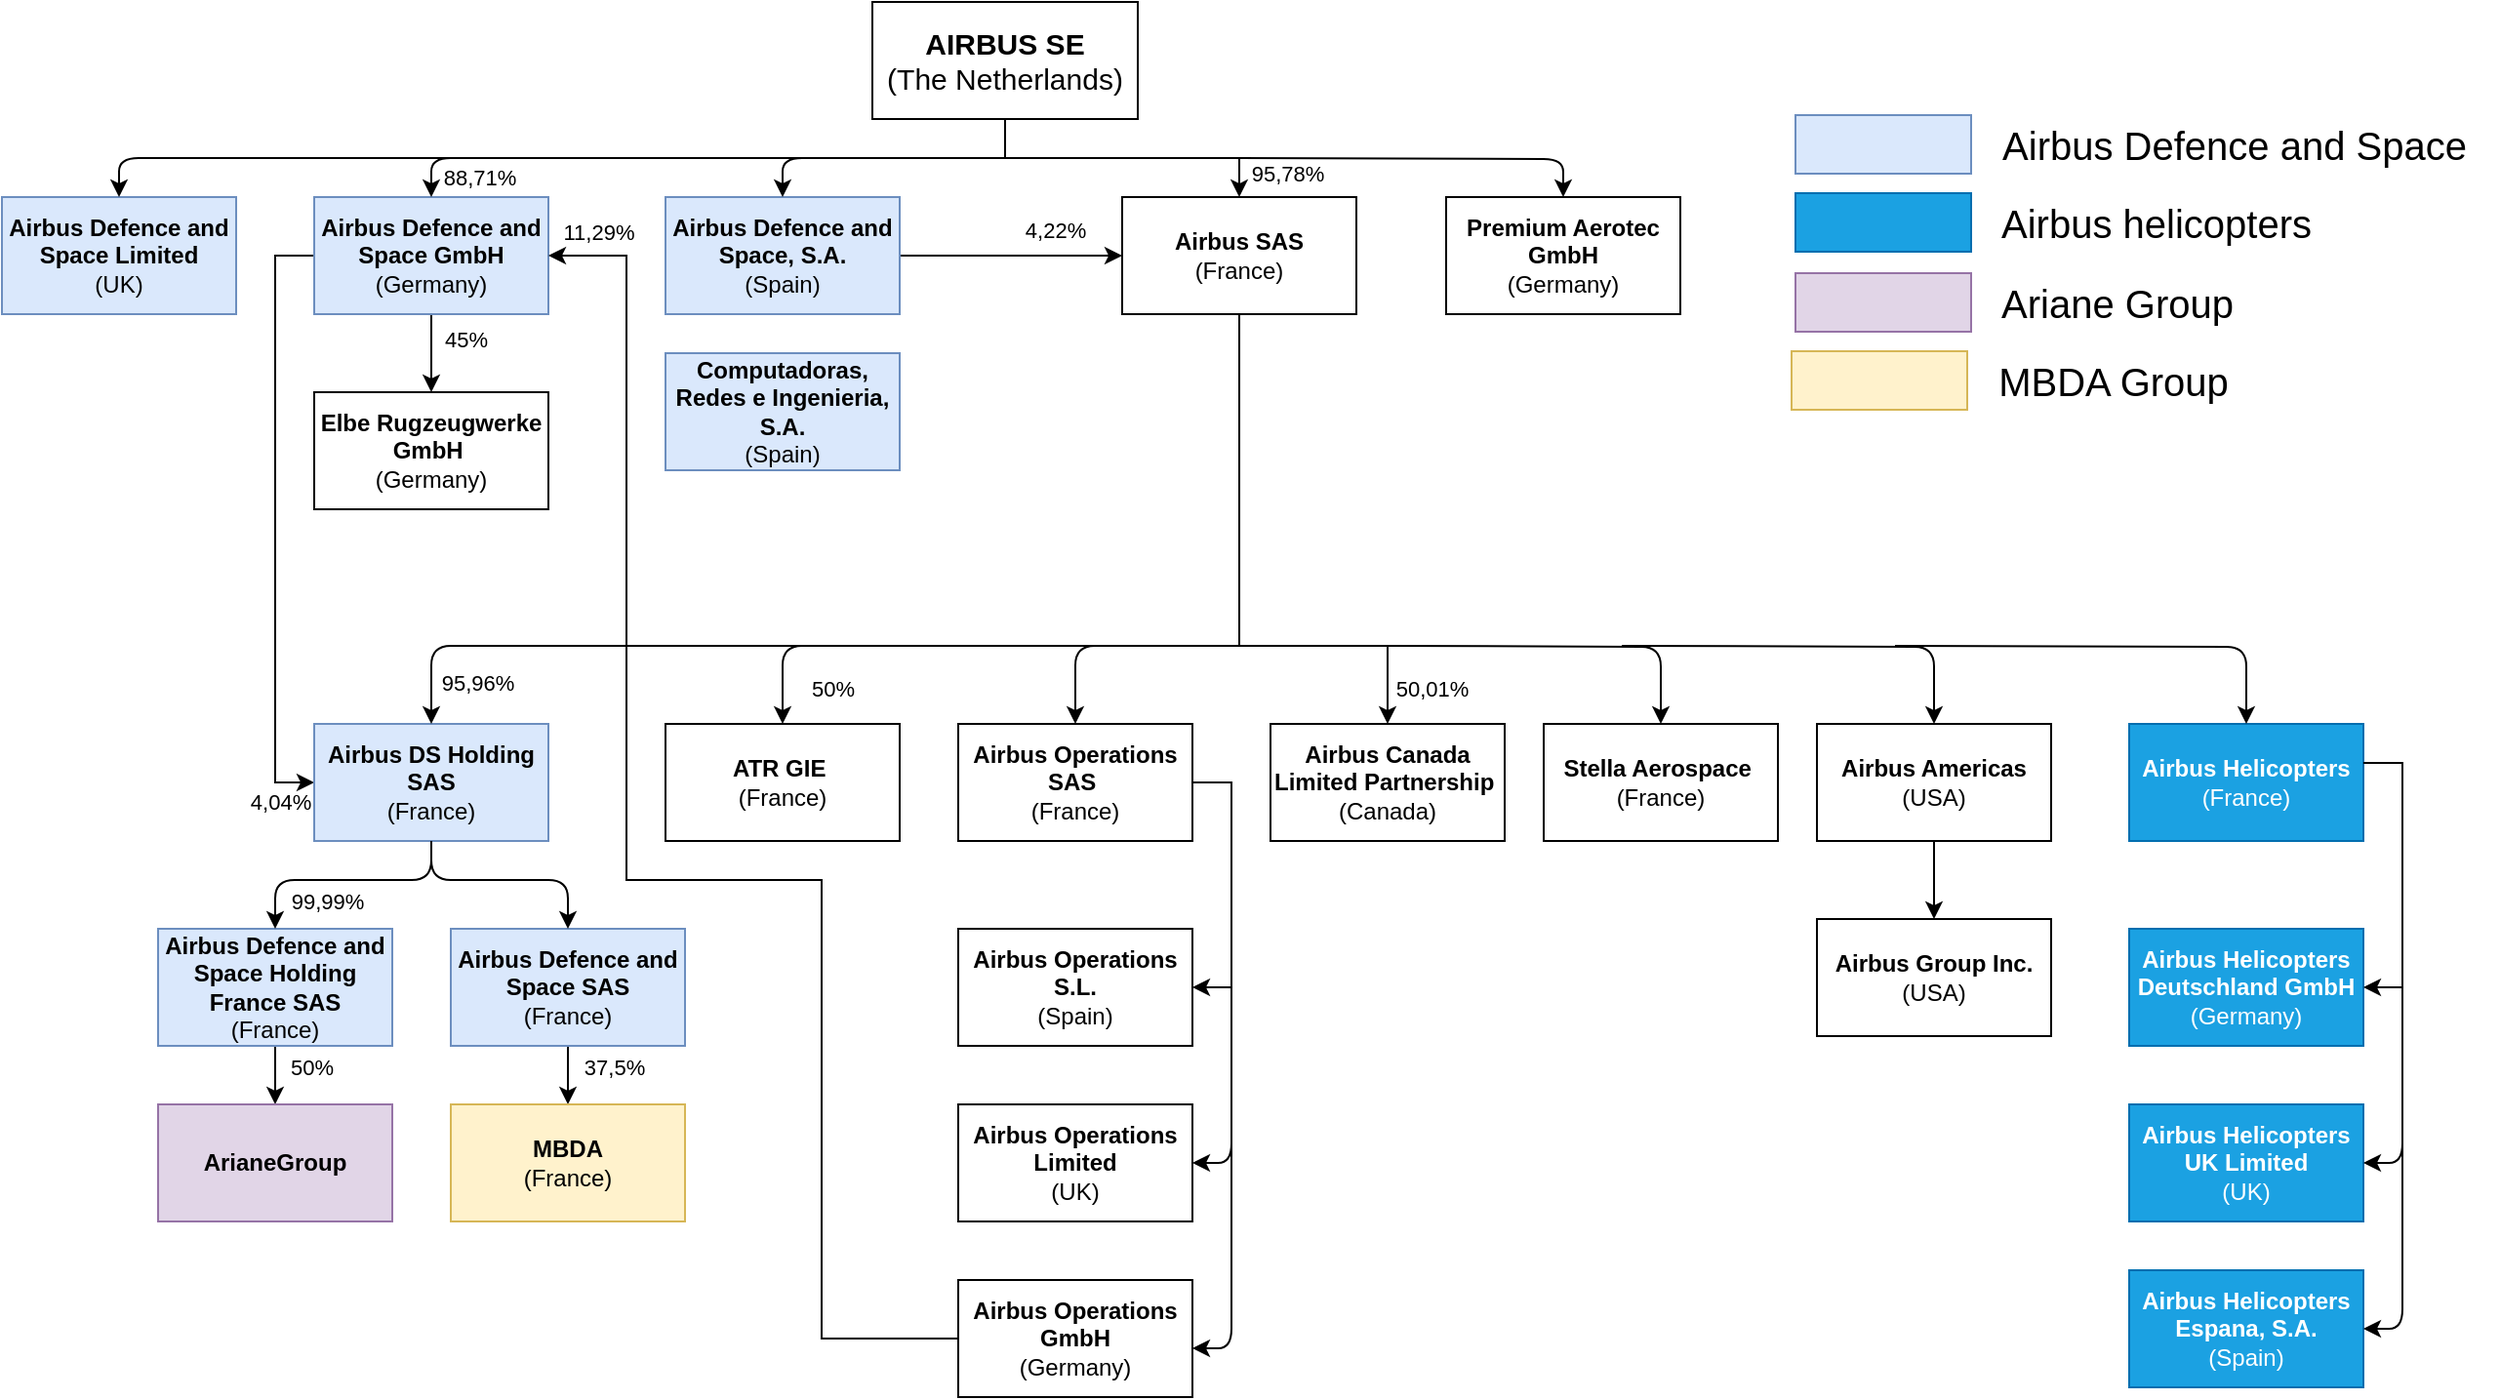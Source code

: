 <mxfile version="14.1.8" type="device"><diagram id="5Kwpd2ZxlTYs0jqc-pbm" name="Page-1"><mxGraphModel dx="5343" dy="1008" grid="1" gridSize="1" guides="1" tooltips="1" connect="1" arrows="1" fold="1" page="1" pageScale="1" pageWidth="3300" pageHeight="4681" math="0" shadow="0"><root><mxCell id="0"/><mxCell id="1" parent="0"/><mxCell id="q-d5-D-lqGjM_qbCu-eU-24" style="edgeStyle=orthogonalEdgeStyle;rounded=0;orthogonalLoop=1;jettySize=auto;html=1;" edge="1" parent="1" source="q-d5-D-lqGjM_qbCu-eU-1" target="q-d5-D-lqGjM_qbCu-eU-2"><mxGeometry relative="1" as="geometry"><mxPoint x="680" y="160" as="sourcePoint"/><Array as="points"><mxPoint x="414" y="160"/><mxPoint x="534" y="160"/></Array></mxGeometry></mxCell><mxCell id="q-d5-D-lqGjM_qbCu-eU-1" value="&lt;font style=&quot;font-size: 15px&quot;&gt;&lt;b&gt;AIRBUS SE&lt;br&gt;&lt;/b&gt;(The Netherlands)&lt;/font&gt;" style="rounded=0;whiteSpace=wrap;html=1;" vertex="1" parent="1"><mxGeometry x="346" y="80" width="136" height="60" as="geometry"/></mxCell><mxCell id="q-d5-D-lqGjM_qbCu-eU-52" style="edgeStyle=orthogonalEdgeStyle;rounded=0;orthogonalLoop=1;jettySize=auto;html=1;entryX=0.5;entryY=0;entryDx=0;entryDy=0;" edge="1" parent="1" source="q-d5-D-lqGjM_qbCu-eU-2" target="q-d5-D-lqGjM_qbCu-eU-12"><mxGeometry relative="1" as="geometry"><Array as="points"><mxPoint x="534" y="410"/><mxPoint x="610" y="410"/></Array></mxGeometry></mxCell><mxCell id="q-d5-D-lqGjM_qbCu-eU-2" value="&lt;b&gt;Airbus SAS&lt;br&gt;&lt;/b&gt;(France)" style="rounded=0;whiteSpace=wrap;html=1;" vertex="1" parent="1"><mxGeometry x="474" y="180" width="120" height="60" as="geometry"/></mxCell><mxCell id="q-d5-D-lqGjM_qbCu-eU-3" value="&lt;b&gt;Premium Aerotec GmbH&lt;br&gt;&lt;/b&gt;(Germany)" style="rounded=0;whiteSpace=wrap;html=1;" vertex="1" parent="1"><mxGeometry x="640" y="180" width="120" height="60" as="geometry"/></mxCell><mxCell id="q-d5-D-lqGjM_qbCu-eU-31" style="edgeStyle=orthogonalEdgeStyle;rounded=0;orthogonalLoop=1;jettySize=auto;html=1;" edge="1" parent="1" source="q-d5-D-lqGjM_qbCu-eU-4" target="q-d5-D-lqGjM_qbCu-eU-2"><mxGeometry relative="1" as="geometry"/></mxCell><mxCell id="q-d5-D-lqGjM_qbCu-eU-4" value="&lt;b&gt;Airbus Defence and Space, S.A.&lt;br&gt;&lt;/b&gt;(Spain)&lt;span style=&quot;color: rgba(0 , 0 , 0 , 0) ; font-family: monospace ; font-size: 0px&quot;&gt;%3CmxGraphModel%3E%3Croot%3E%3CmxCell%20id%3D%220%22%2F%3E%3CmxCell%20id%3D%221%22%20parent%3D%220%22%2F%3E%3CmxCell%20id%3D%222%22%20value%3D%22%26lt%3Bb%26gt%3BAirbus%20SAS%26lt%3Bbr%26gt%3B%26lt%3B%2Fb%26gt%3B(France)%22%20style%3D%22rounded%3D0%3BwhiteSpace%3Dwrap%3Bhtml%3D1%3B%22%20vertex%3D%221%22%20parent%3D%221%22%3E%3CmxGeometry%20x%3D%22474%22%20y%3D%22180%22%20width%3D%22120%22%20height%3D%2260%22%20as%3D%22geometry%22%2F%3E%3C%2FmxCell%3E%3C%2Froot%3E%3C%2FmxGraphModel%3E&lt;/span&gt;" style="rounded=0;whiteSpace=wrap;html=1;fillColor=#dae8fc;strokeColor=#6c8ebf;" vertex="1" parent="1"><mxGeometry x="240" y="180" width="120" height="60" as="geometry"/></mxCell><mxCell id="q-d5-D-lqGjM_qbCu-eU-29" style="edgeStyle=orthogonalEdgeStyle;rounded=0;orthogonalLoop=1;jettySize=auto;html=1;" edge="1" parent="1" source="q-d5-D-lqGjM_qbCu-eU-5" target="q-d5-D-lqGjM_qbCu-eU-8"><mxGeometry relative="1" as="geometry"/></mxCell><mxCell id="q-d5-D-lqGjM_qbCu-eU-30" style="edgeStyle=orthogonalEdgeStyle;rounded=0;orthogonalLoop=1;jettySize=auto;html=1;entryX=0;entryY=0.5;entryDx=0;entryDy=0;" edge="1" parent="1" source="q-d5-D-lqGjM_qbCu-eU-5" target="q-d5-D-lqGjM_qbCu-eU-9"><mxGeometry relative="1" as="geometry"><Array as="points"><mxPoint x="40" y="210"/><mxPoint x="40" y="480"/></Array></mxGeometry></mxCell><mxCell id="q-d5-D-lqGjM_qbCu-eU-5" value="&lt;b&gt;Airbus Defence and Space GmbH&lt;br&gt;&lt;/b&gt;(Germany)&lt;span style=&quot;color: rgba(0 , 0 , 0 , 0) ; font-family: monospace ; font-size: 0px&quot;&gt;%3CmxGraphModel%3E%3Croot%3E%3CmxCell%20id%3D%220%22%2F%3E%3CmxCell%20id%3D%221%22%20parent%3D%220%22%2F%3E%3CmxCell%20id%3D%222%22%20value%3D%22%26lt%3Bb%26gt%3BAirbus%20SAS%26lt%3Bbr%26gt%3B%26lt%3B%2Fb%26gt%3B(France)%22%20style%3D%22rounded%3D0%3BwhiteSpace%3Dwrap%3Bhtml%3D1%3B%22%20vertex%3D%221%22%20parent%3D%221%22%3E%3CmxGeometry%20x%3D%22474%22%20y%3D%22180%22%20width%3D%22120%22%20height%3D%2260%22%20as%3D%22geometry%22%2F%3E%3C%2FmxCell%3E%3C%2Froot%3E%3C%2FmxGraphModel%3E&lt;/span&gt;" style="rounded=0;whiteSpace=wrap;html=1;fillColor=#dae8fc;strokeColor=#6c8ebf;" vertex="1" parent="1"><mxGeometry x="60" y="180" width="120" height="60" as="geometry"/></mxCell><mxCell id="q-d5-D-lqGjM_qbCu-eU-6" value="&lt;b&gt;Computadoras, Redes e Ingenieria, S.A.&lt;br&gt;&lt;/b&gt;(Spain)&lt;span style=&quot;color: rgba(0 , 0 , 0 , 0) ; font-family: monospace ; font-size: 0px&quot;&gt;%3CmxGraphModel%3E%3Croot%3E%3CmxCell%20id%3D%220%22%2F%3E%3CmxCell%20id%3D%221%22%20parent%3D%220%22%2F%3E%3CmxCell%20id%3D%222%22%20value%3D%22%26lt%3Bb%26gt%3BAirbus%20SAS%26lt%3Bbr%26gt%3B%26lt%3B%2Fb%26gt%3B(France)%22%20style%3D%22rounded%3D0%3BwhiteSpace%3Dwrap%3Bhtml%3D1%3B%22%20vertex%3D%221%22%20parent%3D%221%22%3E%3CmxGeometry%20x%3D%22474%22%20y%3D%22180%22%20width%3D%22120%22%20height%3D%2260%22%20as%3D%22geometry%22%2F%3E%3C%2FmxCell%3E%3C%2Froot%3E%3C%2FmxGraphModel%3E&lt;/span&gt;" style="rounded=0;whiteSpace=wrap;html=1;fillColor=#dae8fc;strokeColor=#6c8ebf;" vertex="1" parent="1"><mxGeometry x="240" y="260" width="120" height="60" as="geometry"/></mxCell><mxCell id="q-d5-D-lqGjM_qbCu-eU-7" value="&lt;b&gt;Airbus Defence and Space Limited&lt;br&gt;&lt;/b&gt;(UK)&lt;span style=&quot;color: rgba(0 , 0 , 0 , 0) ; font-family: monospace ; font-size: 0px&quot;&gt;%3CmxGraphModel%3E%3Croot%3E%3CmxCell%20id%3D%220%22%2F%3E%3CmxCell%20id%3D%221%22%20parent%3D%220%22%2F%3E%3CmxCell%20id%3D%222%22%20value%3D%22%26lt%3Bb%26gt%3BAirbus%20SAS%26lt%3Bbr%26gt%3B%26lt%3B%2Fb%26gt%3B(France)%22%20style%3D%22rounded%3D0%3BwhiteSpace%3Dwrap%3Bhtml%3D1%3B%22%20vertex%3D%221%22%20parent%3D%221%22%3E%3CmxGeometry%20x%3D%22474%22%20y%3D%22180%22%20width%3D%22120%22%20height%3D%2260%22%20as%3D%22geometry%22%2F%3E%3C%2FmxCell%3E%3C%2Froot%3E%3C%2FmxGraphModel%3E&lt;/span&gt;" style="rounded=0;whiteSpace=wrap;html=1;fillColor=#dae8fc;strokeColor=#6c8ebf;" vertex="1" parent="1"><mxGeometry x="-100" y="180" width="120" height="60" as="geometry"/></mxCell><mxCell id="q-d5-D-lqGjM_qbCu-eU-8" value="&lt;b&gt;Elbe Rugzeugwerke GmbH&amp;nbsp;&lt;br&gt;&lt;/b&gt;(Germany)" style="rounded=0;whiteSpace=wrap;html=1;" vertex="1" parent="1"><mxGeometry x="60" y="280" width="120" height="60" as="geometry"/></mxCell><mxCell id="q-d5-D-lqGjM_qbCu-eU-9" value="&lt;b&gt;Airbus DS Holding SAS&lt;br&gt;&lt;/b&gt;(France)&lt;span style=&quot;color: rgba(0 , 0 , 0 , 0) ; font-family: monospace ; font-size: 0px&quot;&gt;%3CmxGraphModel%3E%3Croot%3E%3CmxCell%20id%3D%220%22%2F%3E%3CmxCell%20id%3D%221%22%20parent%3D%220%22%2F%3E%3CmxCell%20id%3D%222%22%20value%3D%22%26lt%3Bb%26gt%3BAirbus%20SAS%26lt%3Bbr%26gt%3B%26lt%3B%2Fb%26gt%3B(France)%22%20style%3D%22rounded%3D0%3BwhiteSpace%3Dwrap%3Bhtml%3D1%3B%22%20vertex%3D%221%22%20parent%3D%221%22%3E%3CmxGeometry%20x%3D%22474%22%20y%3D%22180%22%20width%3D%22120%22%20height%3D%2260%22%20as%3D%22geometry%22%2F%3E%3C%2FmxCell%3E%3C%2Froot%3E%3C%2FmxGraphModel%3E&lt;/span&gt;" style="rounded=0;whiteSpace=wrap;html=1;fillColor=#dae8fc;strokeColor=#6c8ebf;" vertex="1" parent="1"><mxGeometry x="60" y="450" width="120" height="60" as="geometry"/></mxCell><mxCell id="q-d5-D-lqGjM_qbCu-eU-10" value="&lt;b&gt;ATR GIE&amp;nbsp;&lt;br&gt;&lt;/b&gt;(France)" style="rounded=0;whiteSpace=wrap;html=1;" vertex="1" parent="1"><mxGeometry x="240" y="450" width="120" height="60" as="geometry"/></mxCell><mxCell id="q-d5-D-lqGjM_qbCu-eU-39" style="edgeStyle=orthogonalEdgeStyle;rounded=0;orthogonalLoop=1;jettySize=auto;html=1;" edge="1" parent="1" source="q-d5-D-lqGjM_qbCu-eU-11" target="q-d5-D-lqGjM_qbCu-eU-36"><mxGeometry relative="1" as="geometry"><Array as="points"><mxPoint x="530" y="480"/><mxPoint x="530" y="585"/></Array></mxGeometry></mxCell><mxCell id="q-d5-D-lqGjM_qbCu-eU-11" value="&lt;b&gt;Airbus Operations SAS&amp;nbsp;&lt;br&gt;&lt;/b&gt;(France)" style="rounded=0;whiteSpace=wrap;html=1;" vertex="1" parent="1"><mxGeometry x="390" y="450" width="120" height="60" as="geometry"/></mxCell><mxCell id="q-d5-D-lqGjM_qbCu-eU-12" value="&lt;b&gt;Airbus Canada Limited Partnership&amp;nbsp;&lt;br&gt;&lt;/b&gt;(Canada)" style="rounded=0;whiteSpace=wrap;html=1;" vertex="1" parent="1"><mxGeometry x="550" y="450" width="120" height="60" as="geometry"/></mxCell><mxCell id="q-d5-D-lqGjM_qbCu-eU-13" value="&lt;b&gt;Stella Aerospace&amp;nbsp;&lt;br&gt;&lt;/b&gt;(France)" style="rounded=0;whiteSpace=wrap;html=1;" vertex="1" parent="1"><mxGeometry x="690" y="450" width="120" height="60" as="geometry"/></mxCell><mxCell id="q-d5-D-lqGjM_qbCu-eU-46" style="edgeStyle=orthogonalEdgeStyle;rounded=0;orthogonalLoop=1;jettySize=auto;html=1;" edge="1" parent="1" source="q-d5-D-lqGjM_qbCu-eU-14" target="q-d5-D-lqGjM_qbCu-eU-15"><mxGeometry relative="1" as="geometry"/></mxCell><mxCell id="q-d5-D-lqGjM_qbCu-eU-14" value="&lt;b&gt;Airbus Americas&lt;br&gt;&lt;/b&gt;(USA)" style="rounded=0;whiteSpace=wrap;html=1;" vertex="1" parent="1"><mxGeometry x="830" y="450" width="120" height="60" as="geometry"/></mxCell><mxCell id="q-d5-D-lqGjM_qbCu-eU-15" value="&lt;b&gt;Airbus Group Inc.&lt;br&gt;&lt;/b&gt;(USA)" style="rounded=0;whiteSpace=wrap;html=1;" vertex="1" parent="1"><mxGeometry x="830" y="550" width="120" height="60" as="geometry"/></mxCell><mxCell id="q-d5-D-lqGjM_qbCu-eU-16" value="&lt;b&gt;Airbus Helicopters&lt;br&gt;&lt;/b&gt;(France)&lt;span style=&quot;color: rgba(0 , 0 , 0 , 0) ; font-family: monospace ; font-size: 0px&quot;&gt;%3CmxGraphModel%3E%3Croot%3E%3CmxCell%20id%3D%220%22%2F%3E%3CmxCell%20id%3D%221%22%20parent%3D%220%22%2F%3E%3CmxCell%20id%3D%222%22%20value%3D%22%26lt%3Bb%26gt%3BAirbus%20SAS%26lt%3Bbr%26gt%3B%26lt%3B%2Fb%26gt%3B(France)%22%20style%3D%22rounded%3D0%3BwhiteSpace%3Dwrap%3Bhtml%3D1%3B%22%20vertex%3D%221%22%20parent%3D%221%22%3E%3CmxGeometry%20x%3D%22474%22%20y%3D%22180%22%20width%3D%22120%22%20height%3D%2260%22%20as%3D%22geometry%22%2F%3E%3C%2FmxCell%3E%3C%2Froot%3E%3C%2FmxGraphModel%3E&lt;/span&gt;" style="rounded=0;whiteSpace=wrap;html=1;fillColor=#1ba1e2;strokeColor=#006EAF;fontColor=#ffffff;" vertex="1" parent="1"><mxGeometry x="990" y="450" width="120" height="60" as="geometry"/></mxCell><mxCell id="q-d5-D-lqGjM_qbCu-eU-17" value="&lt;b&gt;Airbus Helicopters Deutschland GmbH&lt;br&gt;&lt;/b&gt;(Germany)&lt;span style=&quot;color: rgba(0 , 0 , 0 , 0) ; font-family: monospace ; font-size: 0px&quot;&gt;%3CmxGraphModel%3E%3Croot%3E%3CmxCell%20id%3D%220%22%2F%3E%3CmxCell%20id%3D%221%22%20parent%3D%220%22%2F%3E%3CmxCell%20id%3D%222%22%20value%3D%22%26lt%3Bb%26gt%3BAirbus%20SAS%26lt%3Bbr%26gt%3B%26lt%3B%2Fb%26gt%3B(France)%22%20style%3D%22rounded%3D0%3BwhiteSpace%3Dwrap%3Bhtml%3D1%3B%22%20vertex%3D%221%22%20parent%3D%221%22%3E%3CmxGeometry%20x%3D%22474%22%20y%3D%22180%22%20width%3D%22120%22%20height%3D%2260%22%20as%3D%22geometry%22%2F%3E%3C%2FmxCell%3E%3C%2Froot%3E%3C%2FmxGraphModel%3E&lt;/span&gt;" style="rounded=0;whiteSpace=wrap;html=1;fillColor=#1ba1e2;strokeColor=#006EAF;fontColor=#ffffff;" vertex="1" parent="1"><mxGeometry x="990" y="555" width="120" height="60" as="geometry"/></mxCell><mxCell id="q-d5-D-lqGjM_qbCu-eU-18" value="&lt;b&gt;Airbus Helicopters UK Limited&lt;br&gt;&lt;/b&gt;(UK)&lt;span style=&quot;color: rgba(0 , 0 , 0 , 0) ; font-family: monospace ; font-size: 0px&quot;&gt;%3CmxGraphModel%3E%3Croot%3E%3CmxCell%20id%3D%220%22%2F%3E%3CmxCell%20id%3D%221%22%20parent%3D%220%22%2F%3E%3CmxCell%20id%3D%222%22%20value%3D%22%26lt%3Bb%26gt%3BAirbus%20SAS%26lt%3Bbr%26gt%3B%26lt%3B%2Fb%26gt%3B(France)%22%20style%3D%22rounded%3D0%3BwhiteSpace%3Dwrap%3Bhtml%3D1%3B%22%20vertex%3D%221%22%20parent%3D%221%22%3E%3CmxGeometry%20x%3D%22474%22%20y%3D%22180%22%20width%3D%22120%22%20height%3D%2260%22%20as%3D%22geometry%22%2F%3E%3C%2FmxCell%3E%3C%2Froot%3E%3C%2FmxGraphModel%3E&lt;/span&gt;" style="rounded=0;whiteSpace=wrap;html=1;fillColor=#1ba1e2;strokeColor=#006EAF;fontColor=#ffffff;" vertex="1" parent="1"><mxGeometry x="990" y="645" width="120" height="60" as="geometry"/></mxCell><mxCell id="q-d5-D-lqGjM_qbCu-eU-19" value="&lt;b&gt;Airbus Helicopters Espana, S.A.&lt;br&gt;&lt;/b&gt;(Spain)&lt;span style=&quot;color: rgba(0 , 0 , 0 , 0) ; font-family: monospace ; font-size: 0px&quot;&gt;%3CmxGraphModel%3E%3Croot%3E%3CmxCell%20id%3D%220%22%2F%3E%3CmxCell%20id%3D%221%22%20parent%3D%220%22%2F%3E%3CmxCell%20id%3D%222%22%20value%3D%22%26lt%3Bb%26gt%3BAirbus%20SAS%26lt%3Bbr%26gt%3B%26lt%3B%2Fb%26gt%3B(France)%22%20style%3D%22rounded%3D0%3BwhiteSpace%3Dwrap%3Bhtml%3D1%3B%22%20vertex%3D%221%22%20parent%3D%221%22%3E%3CmxGeometry%20x%3D%22474%22%20y%3D%22180%22%20width%3D%22120%22%20height%3D%2260%22%20as%3D%22geometry%22%2F%3E%3C%2FmxCell%3E%3C%2Froot%3E%3C%2FmxGraphModel%3E&lt;/span&gt;" style="rounded=0;whiteSpace=wrap;html=1;fillColor=#1ba1e2;strokeColor=#006EAF;fontColor=#ffffff;" vertex="1" parent="1"><mxGeometry x="990" y="730" width="120" height="60" as="geometry"/></mxCell><mxCell id="q-d5-D-lqGjM_qbCu-eU-34" style="edgeStyle=orthogonalEdgeStyle;rounded=0;orthogonalLoop=1;jettySize=auto;html=1;" edge="1" parent="1" source="q-d5-D-lqGjM_qbCu-eU-20" target="q-d5-D-lqGjM_qbCu-eU-22"><mxGeometry relative="1" as="geometry"/></mxCell><mxCell id="q-d5-D-lqGjM_qbCu-eU-20" value="&lt;b&gt;Airbus Defence and Space Holding France SAS&lt;br&gt;&lt;/b&gt;(France)&lt;span style=&quot;color: rgba(0 , 0 , 0 , 0) ; font-family: monospace ; font-size: 0px&quot;&gt;%3CmxGraphModel%3E%3Croot%3E%3CmxCell%20id%3D%220%22%2F%3E%3CmxCell%20id%3D%221%22%20parent%3D%220%22%2F%3E%3CmxCell%20id%3D%222%22%20value%3D%22%26lt%3Bb%26gt%3BAirbus%20SAS%26lt%3Bbr%26gt%3B%26lt%3B%2Fb%26gt%3B(France)%22%20style%3D%22rounded%3D0%3BwhiteSpace%3Dwrap%3Bhtml%3D1%3B%22%20vertex%3D%221%22%20parent%3D%221%22%3E%3CmxGeometry%20x%3D%22474%22%20y%3D%22180%22%20width%3D%22120%22%20height%3D%2260%22%20as%3D%22geometry%22%2F%3E%3C%2FmxCell%3E%3C%2Froot%3E%3C%2FmxGraphModel%3E&lt;/span&gt;" style="rounded=0;whiteSpace=wrap;html=1;fillColor=#dae8fc;strokeColor=#6c8ebf;" vertex="1" parent="1"><mxGeometry x="-20" y="555" width="120" height="60" as="geometry"/></mxCell><mxCell id="q-d5-D-lqGjM_qbCu-eU-35" style="edgeStyle=orthogonalEdgeStyle;rounded=0;orthogonalLoop=1;jettySize=auto;html=1;" edge="1" parent="1" source="q-d5-D-lqGjM_qbCu-eU-21" target="q-d5-D-lqGjM_qbCu-eU-23"><mxGeometry relative="1" as="geometry"/></mxCell><mxCell id="q-d5-D-lqGjM_qbCu-eU-21" value="&lt;b&gt;Airbus Defence and Space SAS&lt;br&gt;&lt;/b&gt;(France)&lt;span style=&quot;color: rgba(0 , 0 , 0 , 0) ; font-family: monospace ; font-size: 0px&quot;&gt;%3CmxGraphModel%3E%3Croot%3E%3CmxCell%20id%3D%220%22%2F%3E%3CmxCell%20id%3D%221%22%20parent%3D%220%22%2F%3E%3CmxCell%20id%3D%222%22%20value%3D%22%26lt%3Bb%26gt%3BAirbus%20SAS%26lt%3Bbr%26gt%3B%26lt%3B%2Fb%26gt%3B(France)%22%20style%3D%22rounded%3D0%3BwhiteSpace%3Dwrap%3Bhtml%3D1%3B%22%20vertex%3D%221%22%20parent%3D%221%22%3E%3CmxGeometry%20x%3D%22474%22%20y%3D%22180%22%20width%3D%22120%22%20height%3D%2260%22%20as%3D%22geometry%22%2F%3E%3C%2FmxCell%3E%3C%2Froot%3E%3C%2FmxGraphModel%3E&lt;/span&gt;" style="rounded=0;whiteSpace=wrap;html=1;fillColor=#dae8fc;strokeColor=#6c8ebf;" vertex="1" parent="1"><mxGeometry x="130" y="555" width="120" height="60" as="geometry"/></mxCell><mxCell id="q-d5-D-lqGjM_qbCu-eU-22" value="&lt;b&gt;ArianeGroup&lt;/b&gt;" style="rounded=0;whiteSpace=wrap;html=1;fillColor=#e1d5e7;strokeColor=#9673a6;" vertex="1" parent="1"><mxGeometry x="-20" y="645" width="120" height="60" as="geometry"/></mxCell><mxCell id="q-d5-D-lqGjM_qbCu-eU-23" value="&lt;b&gt;MBDA&lt;br&gt;&lt;/b&gt;(France)&lt;span style=&quot;color: rgba(0 , 0 , 0 , 0) ; font-family: monospace ; font-size: 0px&quot;&gt;%3CmxGraphModel%3E%3Croot%3E%3CmxCell%20id%3D%220%22%2F%3E%3CmxCell%20id%3D%221%22%20parent%3D%220%22%2F%3E%3CmxCell%20id%3D%222%22%20value%3D%22%26lt%3Bb%26gt%3BAirbus%20SAS%26lt%3Bbr%26gt%3B%26lt%3B%2Fb%26gt%3B(France)%22%20style%3D%22rounded%3D0%3BwhiteSpace%3Dwrap%3Bhtml%3D1%3B%22%20vertex%3D%221%22%20parent%3D%221%22%3E%3CmxGeometry%20x%3D%22474%22%20y%3D%22180%22%20width%3D%22120%22%20height%3D%2260%22%20as%3D%22geometry%22%2F%3E%3C%2FmxCell%3E%3C%2Froot%3E%3C%2FmxGraphModel%3E&lt;/span&gt;" style="rounded=0;whiteSpace=wrap;html=1;fillColor=#fff2cc;strokeColor=#d6b656;" vertex="1" parent="1"><mxGeometry x="130" y="645" width="120" height="60" as="geometry"/></mxCell><mxCell id="q-d5-D-lqGjM_qbCu-eU-25" value="" style="endArrow=classic;html=1;edgeStyle=orthogonalEdgeStyle;" edge="1" parent="1" target="q-d5-D-lqGjM_qbCu-eU-3"><mxGeometry width="50" height="50" relative="1" as="geometry"><mxPoint x="530" y="160" as="sourcePoint"/><mxPoint x="720" y="160" as="targetPoint"/></mxGeometry></mxCell><mxCell id="q-d5-D-lqGjM_qbCu-eU-26" value="" style="endArrow=classic;html=1;edgeStyle=orthogonalEdgeStyle;" edge="1" parent="1" target="q-d5-D-lqGjM_qbCu-eU-5"><mxGeometry width="50" height="50" relative="1" as="geometry"><mxPoint x="310" y="160" as="sourcePoint"/><mxPoint x="520" y="280.0" as="targetPoint"/><Array as="points"><mxPoint x="350" y="160"/><mxPoint x="120" y="160"/></Array></mxGeometry></mxCell><mxCell id="q-d5-D-lqGjM_qbCu-eU-27" value="" style="endArrow=classic;html=1;edgeStyle=orthogonalEdgeStyle;" edge="1" parent="1" target="q-d5-D-lqGjM_qbCu-eU-4"><mxGeometry width="50" height="50" relative="1" as="geometry"><mxPoint x="420" y="160" as="sourcePoint"/><mxPoint x="520" y="280.0" as="targetPoint"/><Array as="points"><mxPoint x="330" y="160"/><mxPoint x="330" y="160"/><mxPoint x="300" y="160"/></Array></mxGeometry></mxCell><mxCell id="q-d5-D-lqGjM_qbCu-eU-28" value="" style="endArrow=classic;html=1;edgeStyle=orthogonalEdgeStyle;" edge="1" parent="1" target="q-d5-D-lqGjM_qbCu-eU-7"><mxGeometry width="50" height="50" relative="1" as="geometry"><mxPoint x="140" y="160" as="sourcePoint"/><mxPoint x="130" y="190" as="targetPoint"/><Array as="points"><mxPoint x="-40" y="160"/></Array></mxGeometry></mxCell><mxCell id="q-d5-D-lqGjM_qbCu-eU-32" value="" style="endArrow=classic;html=1;edgeStyle=orthogonalEdgeStyle;" edge="1" parent="1" source="q-d5-D-lqGjM_qbCu-eU-9" target="q-d5-D-lqGjM_qbCu-eU-20"><mxGeometry width="50" height="50" relative="1" as="geometry"><mxPoint x="140" y="545" as="sourcePoint"/><mxPoint x="-40" y="565" as="targetPoint"/><Array as="points"><mxPoint x="120" y="530"/><mxPoint x="40" y="530"/></Array></mxGeometry></mxCell><mxCell id="q-d5-D-lqGjM_qbCu-eU-33" value="" style="endArrow=classic;html=1;edgeStyle=orthogonalEdgeStyle;" edge="1" parent="1" source="q-d5-D-lqGjM_qbCu-eU-9" target="q-d5-D-lqGjM_qbCu-eU-21"><mxGeometry width="50" height="50" relative="1" as="geometry"><mxPoint x="130" y="520" as="sourcePoint"/><mxPoint x="50" y="565" as="targetPoint"/><Array as="points"><mxPoint x="120" y="530"/><mxPoint x="190" y="530"/></Array></mxGeometry></mxCell><mxCell id="q-d5-D-lqGjM_qbCu-eU-36" value="&lt;b&gt;Airbus Operations S.L.&lt;br&gt;&lt;/b&gt;(Spain)" style="rounded=0;whiteSpace=wrap;html=1;" vertex="1" parent="1"><mxGeometry x="390" y="555" width="120" height="60" as="geometry"/></mxCell><mxCell id="q-d5-D-lqGjM_qbCu-eU-37" value="&lt;b&gt;Airbus Operations Limited&lt;br&gt;&lt;/b&gt;(UK)" style="rounded=0;whiteSpace=wrap;html=1;" vertex="1" parent="1"><mxGeometry x="390" y="645" width="120" height="60" as="geometry"/></mxCell><mxCell id="q-d5-D-lqGjM_qbCu-eU-42" style="edgeStyle=orthogonalEdgeStyle;rounded=0;orthogonalLoop=1;jettySize=auto;html=1;" edge="1" parent="1" source="q-d5-D-lqGjM_qbCu-eU-38" target="q-d5-D-lqGjM_qbCu-eU-5"><mxGeometry relative="1" as="geometry"><Array as="points"><mxPoint x="320" y="765"/><mxPoint x="320" y="530"/><mxPoint x="220" y="530"/><mxPoint x="220" y="210"/></Array></mxGeometry></mxCell><mxCell id="q-d5-D-lqGjM_qbCu-eU-38" value="&lt;b&gt;Airbus Operations GmbH&lt;br&gt;&lt;/b&gt;(Germany)" style="rounded=0;whiteSpace=wrap;html=1;" vertex="1" parent="1"><mxGeometry x="390" y="735" width="120" height="60" as="geometry"/></mxCell><mxCell id="q-d5-D-lqGjM_qbCu-eU-40" value="" style="endArrow=classic;html=1;edgeStyle=orthogonalEdgeStyle;" edge="1" parent="1" target="q-d5-D-lqGjM_qbCu-eU-37"><mxGeometry width="50" height="50" relative="1" as="geometry"><mxPoint x="530" y="580" as="sourcePoint"/><mxPoint x="580" y="640" as="targetPoint"/><Array as="points"><mxPoint x="530" y="675"/></Array></mxGeometry></mxCell><mxCell id="q-d5-D-lqGjM_qbCu-eU-41" value="" style="endArrow=classic;html=1;edgeStyle=orthogonalEdgeStyle;" edge="1" parent="1" target="q-d5-D-lqGjM_qbCu-eU-38"><mxGeometry width="50" height="50" relative="1" as="geometry"><mxPoint x="530" y="660" as="sourcePoint"/><mxPoint x="510" y="770" as="targetPoint"/><Array as="points"><mxPoint x="530" y="770"/></Array></mxGeometry></mxCell><mxCell id="q-d5-D-lqGjM_qbCu-eU-43" style="edgeStyle=orthogonalEdgeStyle;rounded=0;orthogonalLoop=1;jettySize=auto;html=1;entryX=1;entryY=0.5;entryDx=0;entryDy=0;" edge="1" parent="1" target="q-d5-D-lqGjM_qbCu-eU-17"><mxGeometry relative="1" as="geometry"><mxPoint x="1110" y="470" as="sourcePoint"/><mxPoint x="1110" y="575" as="targetPoint"/><Array as="points"><mxPoint x="1130" y="470"/><mxPoint x="1130" y="585"/></Array></mxGeometry></mxCell><mxCell id="q-d5-D-lqGjM_qbCu-eU-44" value="" style="endArrow=classic;html=1;edgeStyle=orthogonalEdgeStyle;entryX=1;entryY=0.5;entryDx=0;entryDy=0;" edge="1" parent="1" target="q-d5-D-lqGjM_qbCu-eU-18"><mxGeometry width="50" height="50" relative="1" as="geometry"><mxPoint x="1130" y="570" as="sourcePoint"/><mxPoint x="1110" y="665" as="targetPoint"/><Array as="points"><mxPoint x="1130" y="675"/></Array></mxGeometry></mxCell><mxCell id="q-d5-D-lqGjM_qbCu-eU-45" value="" style="endArrow=classic;html=1;edgeStyle=orthogonalEdgeStyle;" edge="1" parent="1" target="q-d5-D-lqGjM_qbCu-eU-19"><mxGeometry width="50" height="50" relative="1" as="geometry"><mxPoint x="1130" y="650" as="sourcePoint"/><mxPoint x="1110" y="760" as="targetPoint"/><Array as="points"><mxPoint x="1130" y="760"/></Array></mxGeometry></mxCell><mxCell id="q-d5-D-lqGjM_qbCu-eU-48" value="" style="endArrow=classic;html=1;edgeStyle=orthogonalEdgeStyle;" edge="1" parent="1" target="q-d5-D-lqGjM_qbCu-eU-13"><mxGeometry width="50" height="50" relative="1" as="geometry"><mxPoint x="610" y="410" as="sourcePoint"/><mxPoint x="780" y="430" as="targetPoint"/></mxGeometry></mxCell><mxCell id="q-d5-D-lqGjM_qbCu-eU-49" value="" style="endArrow=classic;html=1;edgeStyle=orthogonalEdgeStyle;entryX=0.5;entryY=0;entryDx=0;entryDy=0;" edge="1" parent="1" target="q-d5-D-lqGjM_qbCu-eU-10"><mxGeometry width="50" height="50" relative="1" as="geometry"><mxPoint x="470" y="410" as="sourcePoint"/><mxPoint x="260" y="430" as="targetPoint"/><Array as="points"><mxPoint x="300" y="410"/></Array></mxGeometry></mxCell><mxCell id="q-d5-D-lqGjM_qbCu-eU-50" value="" style="endArrow=classic;html=1;edgeStyle=orthogonalEdgeStyle;entryX=0.5;entryY=0;entryDx=0;entryDy=0;" edge="1" parent="1" target="q-d5-D-lqGjM_qbCu-eU-11"><mxGeometry width="50" height="50" relative="1" as="geometry"><mxPoint x="560" y="410" as="sourcePoint"/><mxPoint x="440" y="430" as="targetPoint"/><Array as="points"><mxPoint x="450" y="410"/></Array></mxGeometry></mxCell><mxCell id="q-d5-D-lqGjM_qbCu-eU-51" value="" style="endArrow=classic;html=1;edgeStyle=orthogonalEdgeStyle;entryX=0.5;entryY=0;entryDx=0;entryDy=0;" edge="1" parent="1" target="q-d5-D-lqGjM_qbCu-eU-9"><mxGeometry width="50" height="50" relative="1" as="geometry"><mxPoint x="320" y="410" as="sourcePoint"/><mxPoint x="100" y="430" as="targetPoint"/><Array as="points"><mxPoint x="120" y="410"/></Array></mxGeometry></mxCell><mxCell id="q-d5-D-lqGjM_qbCu-eU-53" value="" style="endArrow=classic;html=1;edgeStyle=orthogonalEdgeStyle;" edge="1" parent="1" target="q-d5-D-lqGjM_qbCu-eU-14"><mxGeometry width="50" height="50" relative="1" as="geometry"><mxPoint x="730" y="410" as="sourcePoint"/><mxPoint x="900" y="430" as="targetPoint"/></mxGeometry></mxCell><mxCell id="q-d5-D-lqGjM_qbCu-eU-54" value="" style="endArrow=classic;html=1;edgeStyle=orthogonalEdgeStyle;" edge="1" parent="1" target="q-d5-D-lqGjM_qbCu-eU-16"><mxGeometry width="50" height="50" relative="1" as="geometry"><mxPoint x="870" y="410" as="sourcePoint"/><mxPoint x="1040" y="430" as="targetPoint"/></mxGeometry></mxCell><mxCell id="q-d5-D-lqGjM_qbCu-eU-55" value="" style="rounded=0;whiteSpace=wrap;html=1;fillColor=#dae8fc;strokeColor=#6c8ebf;" vertex="1" parent="1"><mxGeometry x="819" y="138" width="90" height="30" as="geometry"/></mxCell><mxCell id="q-d5-D-lqGjM_qbCu-eU-56" value="" style="rounded=0;whiteSpace=wrap;html=1;fillColor=#1ba1e2;strokeColor=#006EAF;fontColor=#ffffff;" vertex="1" parent="1"><mxGeometry x="819" y="178" width="90" height="30" as="geometry"/></mxCell><mxCell id="q-d5-D-lqGjM_qbCu-eU-57" value="" style="rounded=0;whiteSpace=wrap;html=1;fillColor=#e1d5e7;strokeColor=#9673a6;" vertex="1" parent="1"><mxGeometry x="819" y="219" width="90" height="30" as="geometry"/></mxCell><mxCell id="q-d5-D-lqGjM_qbCu-eU-58" value="" style="rounded=0;whiteSpace=wrap;html=1;fillColor=#fff2cc;strokeColor=#d6b656;" vertex="1" parent="1"><mxGeometry x="817" y="259" width="90" height="30" as="geometry"/></mxCell><mxCell id="q-d5-D-lqGjM_qbCu-eU-60" value="&lt;font style=&quot;font-size: 20px&quot;&gt;Airbus Defence and Space&lt;/font&gt;" style="text;html=1;strokeColor=none;fillColor=none;align=center;verticalAlign=middle;whiteSpace=wrap;rounded=0;" vertex="1" parent="1"><mxGeometry x="909" y="143" width="270" height="20" as="geometry"/></mxCell><mxCell id="q-d5-D-lqGjM_qbCu-eU-61" value="&lt;font style=&quot;font-size: 20px&quot;&gt;Airbus helicopters&lt;/font&gt;" style="text;html=1;strokeColor=none;fillColor=none;align=center;verticalAlign=middle;whiteSpace=wrap;rounded=0;" vertex="1" parent="1"><mxGeometry x="909" y="183" width="190" height="20" as="geometry"/></mxCell><mxCell id="q-d5-D-lqGjM_qbCu-eU-62" value="&lt;font style=&quot;font-size: 20px&quot;&gt;Ariane Group&lt;/font&gt;" style="text;html=1;strokeColor=none;fillColor=none;align=center;verticalAlign=middle;whiteSpace=wrap;rounded=0;" vertex="1" parent="1"><mxGeometry x="909" y="224" width="150" height="20" as="geometry"/></mxCell><mxCell id="q-d5-D-lqGjM_qbCu-eU-63" value="&lt;font style=&quot;font-size: 20px&quot;&gt;MBDA Group&lt;/font&gt;" style="text;html=1;strokeColor=none;fillColor=none;align=center;verticalAlign=middle;whiteSpace=wrap;rounded=0;" vertex="1" parent="1"><mxGeometry x="907" y="264" width="150" height="20" as="geometry"/></mxCell><mxCell id="q-d5-D-lqGjM_qbCu-eU-64" value="&lt;font style=&quot;font-size: 11px&quot;&gt;88,71%&lt;/font&gt;" style="text;html=1;strokeColor=none;fillColor=none;align=center;verticalAlign=middle;whiteSpace=wrap;rounded=0;" vertex="1" parent="1"><mxGeometry x="130" y="165" width="30" height="10" as="geometry"/></mxCell><mxCell id="q-d5-D-lqGjM_qbCu-eU-66" value="&lt;font style=&quot;font-size: 11px&quot;&gt;11,29%&lt;/font&gt;" style="text;html=1;strokeColor=none;fillColor=none;align=center;verticalAlign=middle;whiteSpace=wrap;rounded=0;" vertex="1" parent="1"><mxGeometry x="191" y="193" width="30" height="10" as="geometry"/></mxCell><mxCell id="q-d5-D-lqGjM_qbCu-eU-68" value="&lt;font style=&quot;font-size: 11px&quot;&gt;45%&lt;/font&gt;" style="text;html=1;strokeColor=none;fillColor=none;align=center;verticalAlign=middle;whiteSpace=wrap;rounded=0;" vertex="1" parent="1"><mxGeometry x="123" y="248" width="30" height="10" as="geometry"/></mxCell><mxCell id="q-d5-D-lqGjM_qbCu-eU-69" value="&lt;font style=&quot;font-size: 11px&quot;&gt;4,04%&lt;/font&gt;" style="text;html=1;strokeColor=none;fillColor=none;align=center;verticalAlign=middle;whiteSpace=wrap;rounded=0;" vertex="1" parent="1"><mxGeometry x="28" y="485" width="30" height="10" as="geometry"/></mxCell><mxCell id="q-d5-D-lqGjM_qbCu-eU-70" value="&lt;font style=&quot;font-size: 11px&quot;&gt;95,96%&lt;/font&gt;" style="text;html=1;strokeColor=none;fillColor=none;align=center;verticalAlign=middle;whiteSpace=wrap;rounded=0;" vertex="1" parent="1"><mxGeometry x="129" y="424" width="30" height="10" as="geometry"/></mxCell><mxCell id="q-d5-D-lqGjM_qbCu-eU-71" value="&lt;font style=&quot;font-size: 11px&quot;&gt;99,99%&lt;/font&gt;" style="text;html=1;strokeColor=none;fillColor=none;align=center;verticalAlign=middle;whiteSpace=wrap;rounded=0;" vertex="1" parent="1"><mxGeometry x="52" y="536" width="30" height="10" as="geometry"/></mxCell><mxCell id="q-d5-D-lqGjM_qbCu-eU-72" value="&lt;font style=&quot;font-size: 11px&quot;&gt;50%&lt;/font&gt;" style="text;html=1;strokeColor=none;fillColor=none;align=center;verticalAlign=middle;whiteSpace=wrap;rounded=0;" vertex="1" parent="1"><mxGeometry x="44" y="621" width="30" height="10" as="geometry"/></mxCell><mxCell id="q-d5-D-lqGjM_qbCu-eU-73" value="&lt;font style=&quot;font-size: 11px&quot;&gt;37,5%&lt;/font&gt;" style="text;html=1;strokeColor=none;fillColor=none;align=center;verticalAlign=middle;whiteSpace=wrap;rounded=0;" vertex="1" parent="1"><mxGeometry x="199" y="621" width="30" height="10" as="geometry"/></mxCell><mxCell id="q-d5-D-lqGjM_qbCu-eU-74" value="&lt;font style=&quot;font-size: 11px&quot;&gt;50%&lt;/font&gt;" style="text;html=1;strokeColor=none;fillColor=none;align=center;verticalAlign=middle;whiteSpace=wrap;rounded=0;" vertex="1" parent="1"><mxGeometry x="311" y="427" width="30" height="10" as="geometry"/></mxCell><mxCell id="q-d5-D-lqGjM_qbCu-eU-75" value="&lt;font style=&quot;font-size: 11px&quot;&gt;50,01%&lt;/font&gt;" style="text;html=1;strokeColor=none;fillColor=none;align=center;verticalAlign=middle;whiteSpace=wrap;rounded=0;" vertex="1" parent="1"><mxGeometry x="618" y="427" width="30" height="10" as="geometry"/></mxCell><mxCell id="q-d5-D-lqGjM_qbCu-eU-76" value="&lt;font style=&quot;font-size: 11px&quot;&gt;4,22%&lt;/font&gt;" style="text;html=1;strokeColor=none;fillColor=none;align=center;verticalAlign=middle;whiteSpace=wrap;rounded=0;" vertex="1" parent="1"><mxGeometry x="425" y="192" width="30" height="10" as="geometry"/></mxCell><mxCell id="q-d5-D-lqGjM_qbCu-eU-77" value="&lt;font style=&quot;font-size: 11px&quot;&gt;95,78%&lt;/font&gt;" style="text;html=1;strokeColor=none;fillColor=none;align=center;verticalAlign=middle;whiteSpace=wrap;rounded=0;" vertex="1" parent="1"><mxGeometry x="544" y="163" width="30" height="10" as="geometry"/></mxCell></root></mxGraphModel></diagram></mxfile>